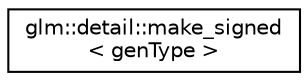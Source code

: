 digraph "Graphical Class Hierarchy"
{
  edge [fontname="Helvetica",fontsize="10",labelfontname="Helvetica",labelfontsize="10"];
  node [fontname="Helvetica",fontsize="10",shape=record];
  rankdir="LR";
  Node1 [label="glm::detail::make_signed\l\< genType \>",height=0.2,width=0.4,color="black", fillcolor="white", style="filled",URL="$structglm_1_1detail_1_1make__signed.html"];
}
